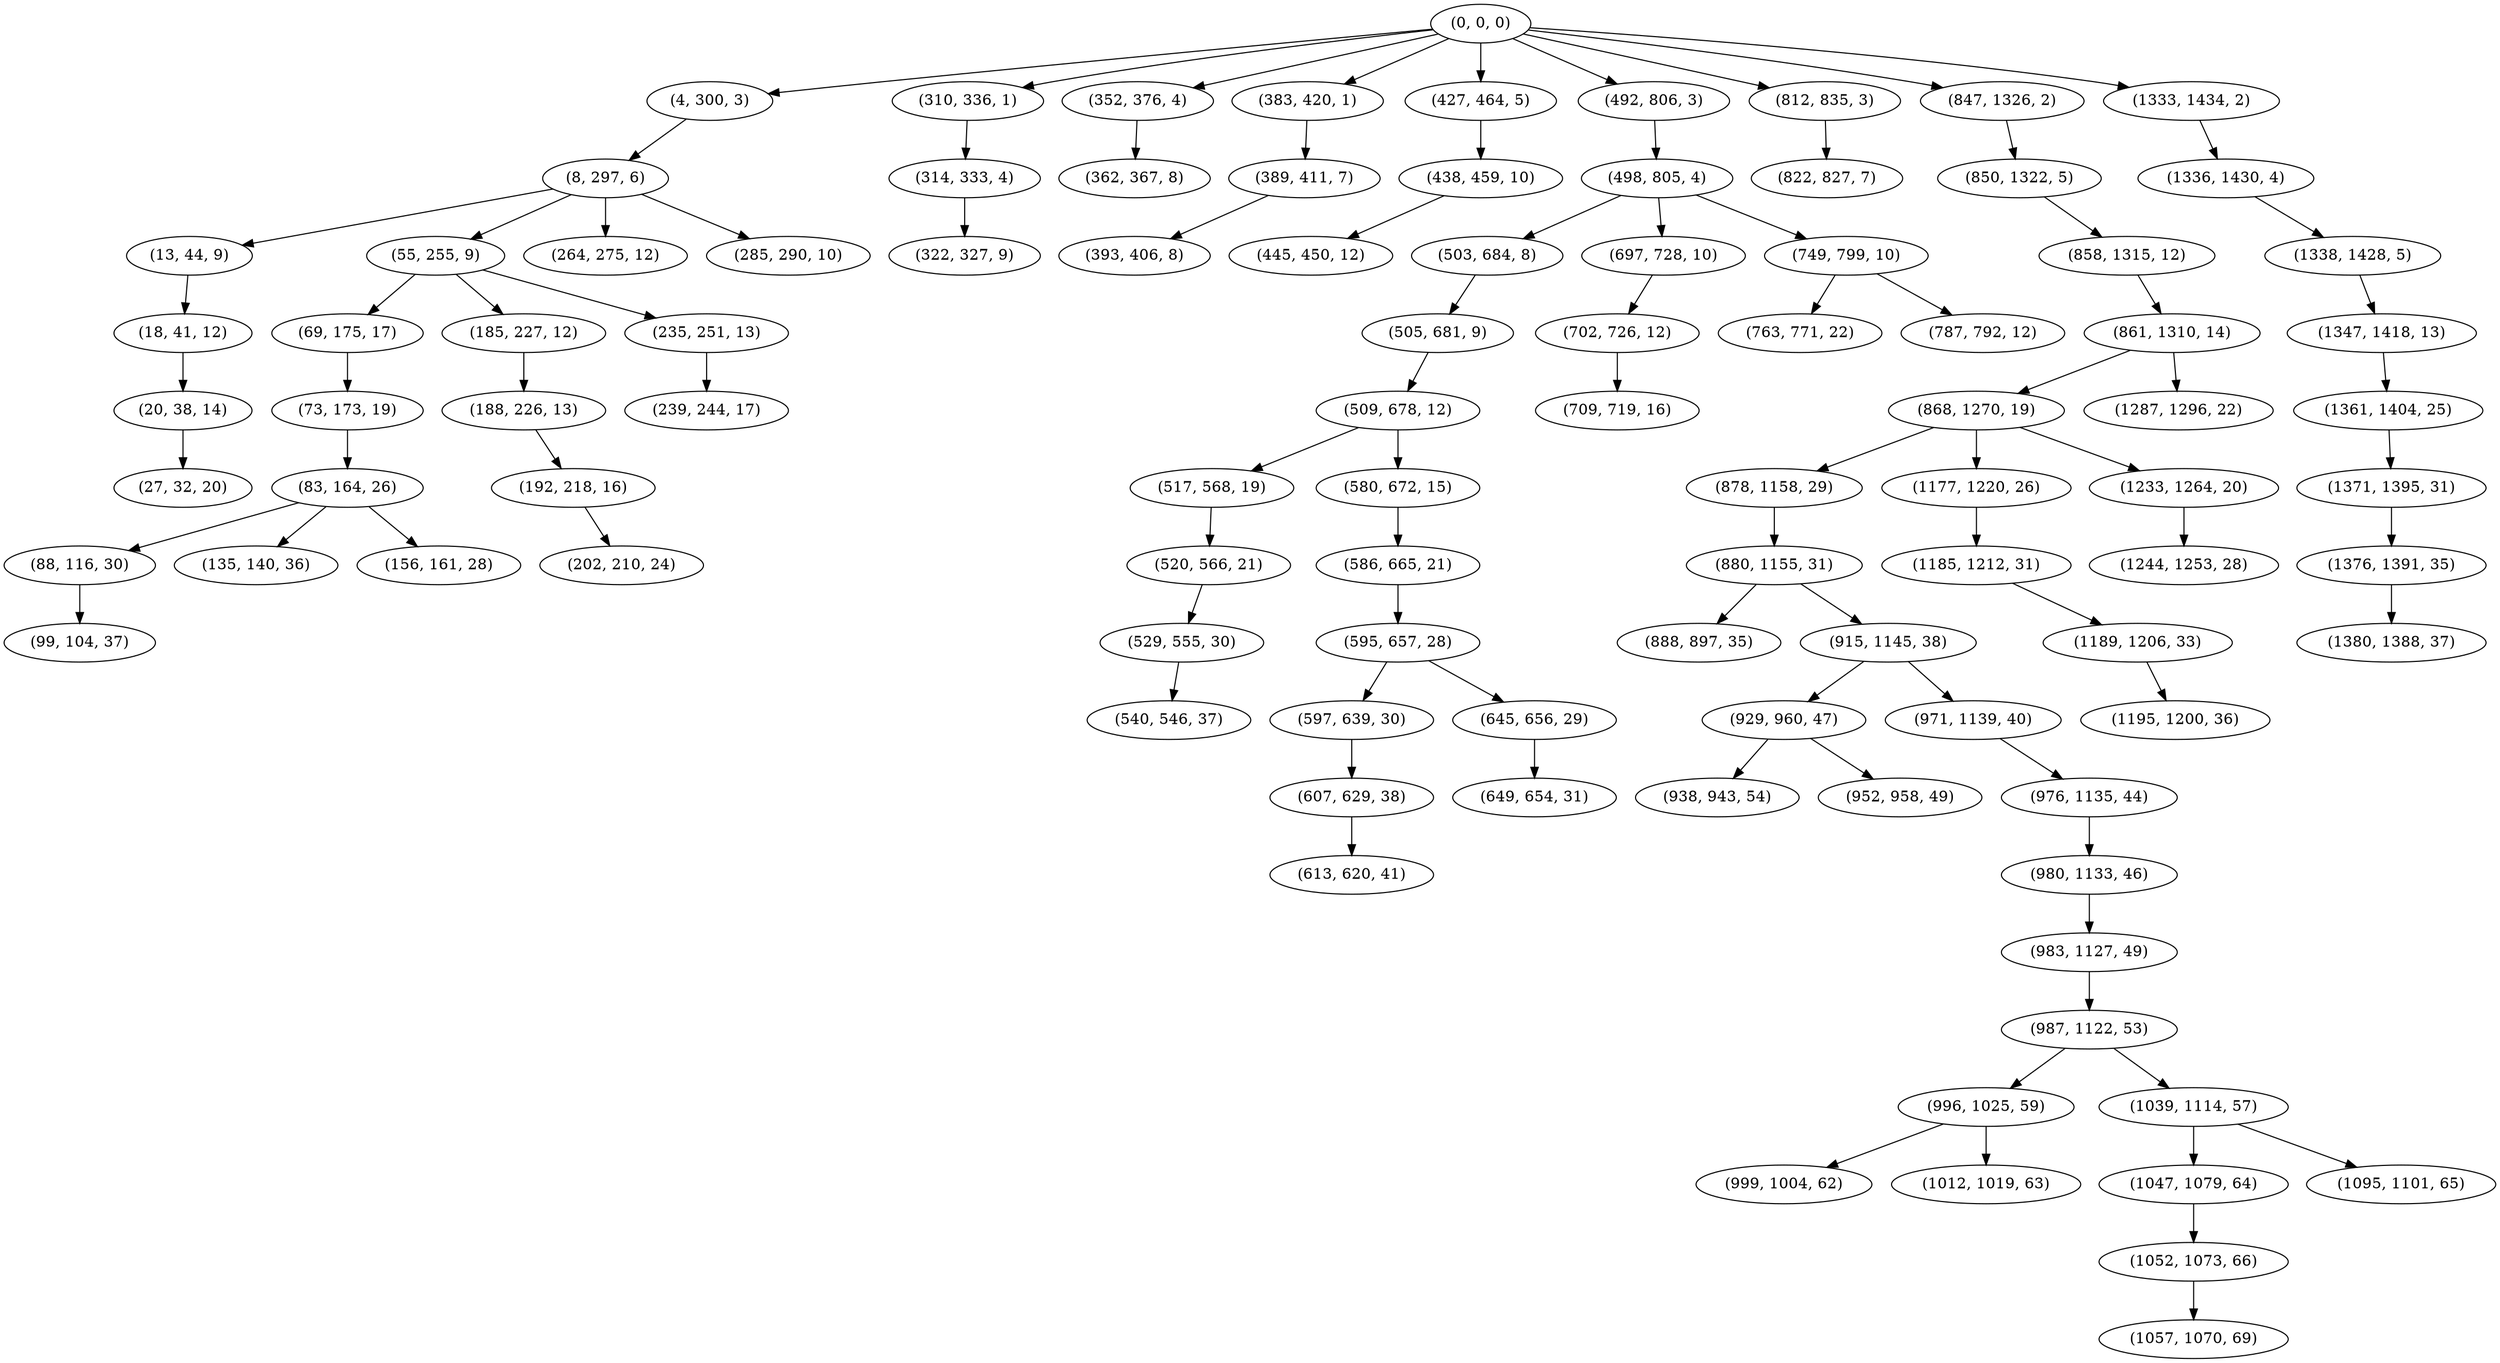 digraph tree {
    "(0, 0, 0)";
    "(4, 300, 3)";
    "(8, 297, 6)";
    "(13, 44, 9)";
    "(18, 41, 12)";
    "(20, 38, 14)";
    "(27, 32, 20)";
    "(55, 255, 9)";
    "(69, 175, 17)";
    "(73, 173, 19)";
    "(83, 164, 26)";
    "(88, 116, 30)";
    "(99, 104, 37)";
    "(135, 140, 36)";
    "(156, 161, 28)";
    "(185, 227, 12)";
    "(188, 226, 13)";
    "(192, 218, 16)";
    "(202, 210, 24)";
    "(235, 251, 13)";
    "(239, 244, 17)";
    "(264, 275, 12)";
    "(285, 290, 10)";
    "(310, 336, 1)";
    "(314, 333, 4)";
    "(322, 327, 9)";
    "(352, 376, 4)";
    "(362, 367, 8)";
    "(383, 420, 1)";
    "(389, 411, 7)";
    "(393, 406, 8)";
    "(427, 464, 5)";
    "(438, 459, 10)";
    "(445, 450, 12)";
    "(492, 806, 3)";
    "(498, 805, 4)";
    "(503, 684, 8)";
    "(505, 681, 9)";
    "(509, 678, 12)";
    "(517, 568, 19)";
    "(520, 566, 21)";
    "(529, 555, 30)";
    "(540, 546, 37)";
    "(580, 672, 15)";
    "(586, 665, 21)";
    "(595, 657, 28)";
    "(597, 639, 30)";
    "(607, 629, 38)";
    "(613, 620, 41)";
    "(645, 656, 29)";
    "(649, 654, 31)";
    "(697, 728, 10)";
    "(702, 726, 12)";
    "(709, 719, 16)";
    "(749, 799, 10)";
    "(763, 771, 22)";
    "(787, 792, 12)";
    "(812, 835, 3)";
    "(822, 827, 7)";
    "(847, 1326, 2)";
    "(850, 1322, 5)";
    "(858, 1315, 12)";
    "(861, 1310, 14)";
    "(868, 1270, 19)";
    "(878, 1158, 29)";
    "(880, 1155, 31)";
    "(888, 897, 35)";
    "(915, 1145, 38)";
    "(929, 960, 47)";
    "(938, 943, 54)";
    "(952, 958, 49)";
    "(971, 1139, 40)";
    "(976, 1135, 44)";
    "(980, 1133, 46)";
    "(983, 1127, 49)";
    "(987, 1122, 53)";
    "(996, 1025, 59)";
    "(999, 1004, 62)";
    "(1012, 1019, 63)";
    "(1039, 1114, 57)";
    "(1047, 1079, 64)";
    "(1052, 1073, 66)";
    "(1057, 1070, 69)";
    "(1095, 1101, 65)";
    "(1177, 1220, 26)";
    "(1185, 1212, 31)";
    "(1189, 1206, 33)";
    "(1195, 1200, 36)";
    "(1233, 1264, 20)";
    "(1244, 1253, 28)";
    "(1287, 1296, 22)";
    "(1333, 1434, 2)";
    "(1336, 1430, 4)";
    "(1338, 1428, 5)";
    "(1347, 1418, 13)";
    "(1361, 1404, 25)";
    "(1371, 1395, 31)";
    "(1376, 1391, 35)";
    "(1380, 1388, 37)";
    "(0, 0, 0)" -> "(4, 300, 3)";
    "(0, 0, 0)" -> "(310, 336, 1)";
    "(0, 0, 0)" -> "(352, 376, 4)";
    "(0, 0, 0)" -> "(383, 420, 1)";
    "(0, 0, 0)" -> "(427, 464, 5)";
    "(0, 0, 0)" -> "(492, 806, 3)";
    "(0, 0, 0)" -> "(812, 835, 3)";
    "(0, 0, 0)" -> "(847, 1326, 2)";
    "(0, 0, 0)" -> "(1333, 1434, 2)";
    "(4, 300, 3)" -> "(8, 297, 6)";
    "(8, 297, 6)" -> "(13, 44, 9)";
    "(8, 297, 6)" -> "(55, 255, 9)";
    "(8, 297, 6)" -> "(264, 275, 12)";
    "(8, 297, 6)" -> "(285, 290, 10)";
    "(13, 44, 9)" -> "(18, 41, 12)";
    "(18, 41, 12)" -> "(20, 38, 14)";
    "(20, 38, 14)" -> "(27, 32, 20)";
    "(55, 255, 9)" -> "(69, 175, 17)";
    "(55, 255, 9)" -> "(185, 227, 12)";
    "(55, 255, 9)" -> "(235, 251, 13)";
    "(69, 175, 17)" -> "(73, 173, 19)";
    "(73, 173, 19)" -> "(83, 164, 26)";
    "(83, 164, 26)" -> "(88, 116, 30)";
    "(83, 164, 26)" -> "(135, 140, 36)";
    "(83, 164, 26)" -> "(156, 161, 28)";
    "(88, 116, 30)" -> "(99, 104, 37)";
    "(185, 227, 12)" -> "(188, 226, 13)";
    "(188, 226, 13)" -> "(192, 218, 16)";
    "(192, 218, 16)" -> "(202, 210, 24)";
    "(235, 251, 13)" -> "(239, 244, 17)";
    "(310, 336, 1)" -> "(314, 333, 4)";
    "(314, 333, 4)" -> "(322, 327, 9)";
    "(352, 376, 4)" -> "(362, 367, 8)";
    "(383, 420, 1)" -> "(389, 411, 7)";
    "(389, 411, 7)" -> "(393, 406, 8)";
    "(427, 464, 5)" -> "(438, 459, 10)";
    "(438, 459, 10)" -> "(445, 450, 12)";
    "(492, 806, 3)" -> "(498, 805, 4)";
    "(498, 805, 4)" -> "(503, 684, 8)";
    "(498, 805, 4)" -> "(697, 728, 10)";
    "(498, 805, 4)" -> "(749, 799, 10)";
    "(503, 684, 8)" -> "(505, 681, 9)";
    "(505, 681, 9)" -> "(509, 678, 12)";
    "(509, 678, 12)" -> "(517, 568, 19)";
    "(509, 678, 12)" -> "(580, 672, 15)";
    "(517, 568, 19)" -> "(520, 566, 21)";
    "(520, 566, 21)" -> "(529, 555, 30)";
    "(529, 555, 30)" -> "(540, 546, 37)";
    "(580, 672, 15)" -> "(586, 665, 21)";
    "(586, 665, 21)" -> "(595, 657, 28)";
    "(595, 657, 28)" -> "(597, 639, 30)";
    "(595, 657, 28)" -> "(645, 656, 29)";
    "(597, 639, 30)" -> "(607, 629, 38)";
    "(607, 629, 38)" -> "(613, 620, 41)";
    "(645, 656, 29)" -> "(649, 654, 31)";
    "(697, 728, 10)" -> "(702, 726, 12)";
    "(702, 726, 12)" -> "(709, 719, 16)";
    "(749, 799, 10)" -> "(763, 771, 22)";
    "(749, 799, 10)" -> "(787, 792, 12)";
    "(812, 835, 3)" -> "(822, 827, 7)";
    "(847, 1326, 2)" -> "(850, 1322, 5)";
    "(850, 1322, 5)" -> "(858, 1315, 12)";
    "(858, 1315, 12)" -> "(861, 1310, 14)";
    "(861, 1310, 14)" -> "(868, 1270, 19)";
    "(861, 1310, 14)" -> "(1287, 1296, 22)";
    "(868, 1270, 19)" -> "(878, 1158, 29)";
    "(868, 1270, 19)" -> "(1177, 1220, 26)";
    "(868, 1270, 19)" -> "(1233, 1264, 20)";
    "(878, 1158, 29)" -> "(880, 1155, 31)";
    "(880, 1155, 31)" -> "(888, 897, 35)";
    "(880, 1155, 31)" -> "(915, 1145, 38)";
    "(915, 1145, 38)" -> "(929, 960, 47)";
    "(915, 1145, 38)" -> "(971, 1139, 40)";
    "(929, 960, 47)" -> "(938, 943, 54)";
    "(929, 960, 47)" -> "(952, 958, 49)";
    "(971, 1139, 40)" -> "(976, 1135, 44)";
    "(976, 1135, 44)" -> "(980, 1133, 46)";
    "(980, 1133, 46)" -> "(983, 1127, 49)";
    "(983, 1127, 49)" -> "(987, 1122, 53)";
    "(987, 1122, 53)" -> "(996, 1025, 59)";
    "(987, 1122, 53)" -> "(1039, 1114, 57)";
    "(996, 1025, 59)" -> "(999, 1004, 62)";
    "(996, 1025, 59)" -> "(1012, 1019, 63)";
    "(1039, 1114, 57)" -> "(1047, 1079, 64)";
    "(1039, 1114, 57)" -> "(1095, 1101, 65)";
    "(1047, 1079, 64)" -> "(1052, 1073, 66)";
    "(1052, 1073, 66)" -> "(1057, 1070, 69)";
    "(1177, 1220, 26)" -> "(1185, 1212, 31)";
    "(1185, 1212, 31)" -> "(1189, 1206, 33)";
    "(1189, 1206, 33)" -> "(1195, 1200, 36)";
    "(1233, 1264, 20)" -> "(1244, 1253, 28)";
    "(1333, 1434, 2)" -> "(1336, 1430, 4)";
    "(1336, 1430, 4)" -> "(1338, 1428, 5)";
    "(1338, 1428, 5)" -> "(1347, 1418, 13)";
    "(1347, 1418, 13)" -> "(1361, 1404, 25)";
    "(1361, 1404, 25)" -> "(1371, 1395, 31)";
    "(1371, 1395, 31)" -> "(1376, 1391, 35)";
    "(1376, 1391, 35)" -> "(1380, 1388, 37)";
}
